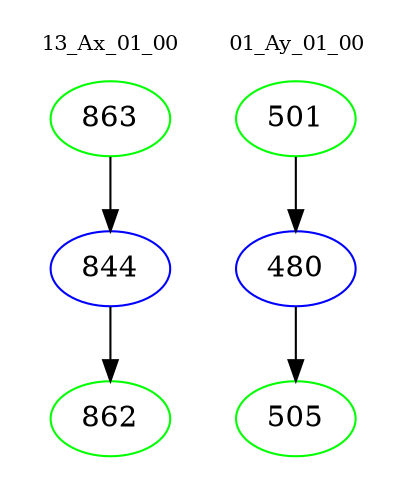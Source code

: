 digraph{
subgraph cluster_0 {
color = white
label = "13_Ax_01_00";
fontsize=10;
T0_863 [label="863", color="green"]
T0_863 -> T0_844 [color="black"]
T0_844 [label="844", color="blue"]
T0_844 -> T0_862 [color="black"]
T0_862 [label="862", color="green"]
}
subgraph cluster_1 {
color = white
label = "01_Ay_01_00";
fontsize=10;
T1_501 [label="501", color="green"]
T1_501 -> T1_480 [color="black"]
T1_480 [label="480", color="blue"]
T1_480 -> T1_505 [color="black"]
T1_505 [label="505", color="green"]
}
}
